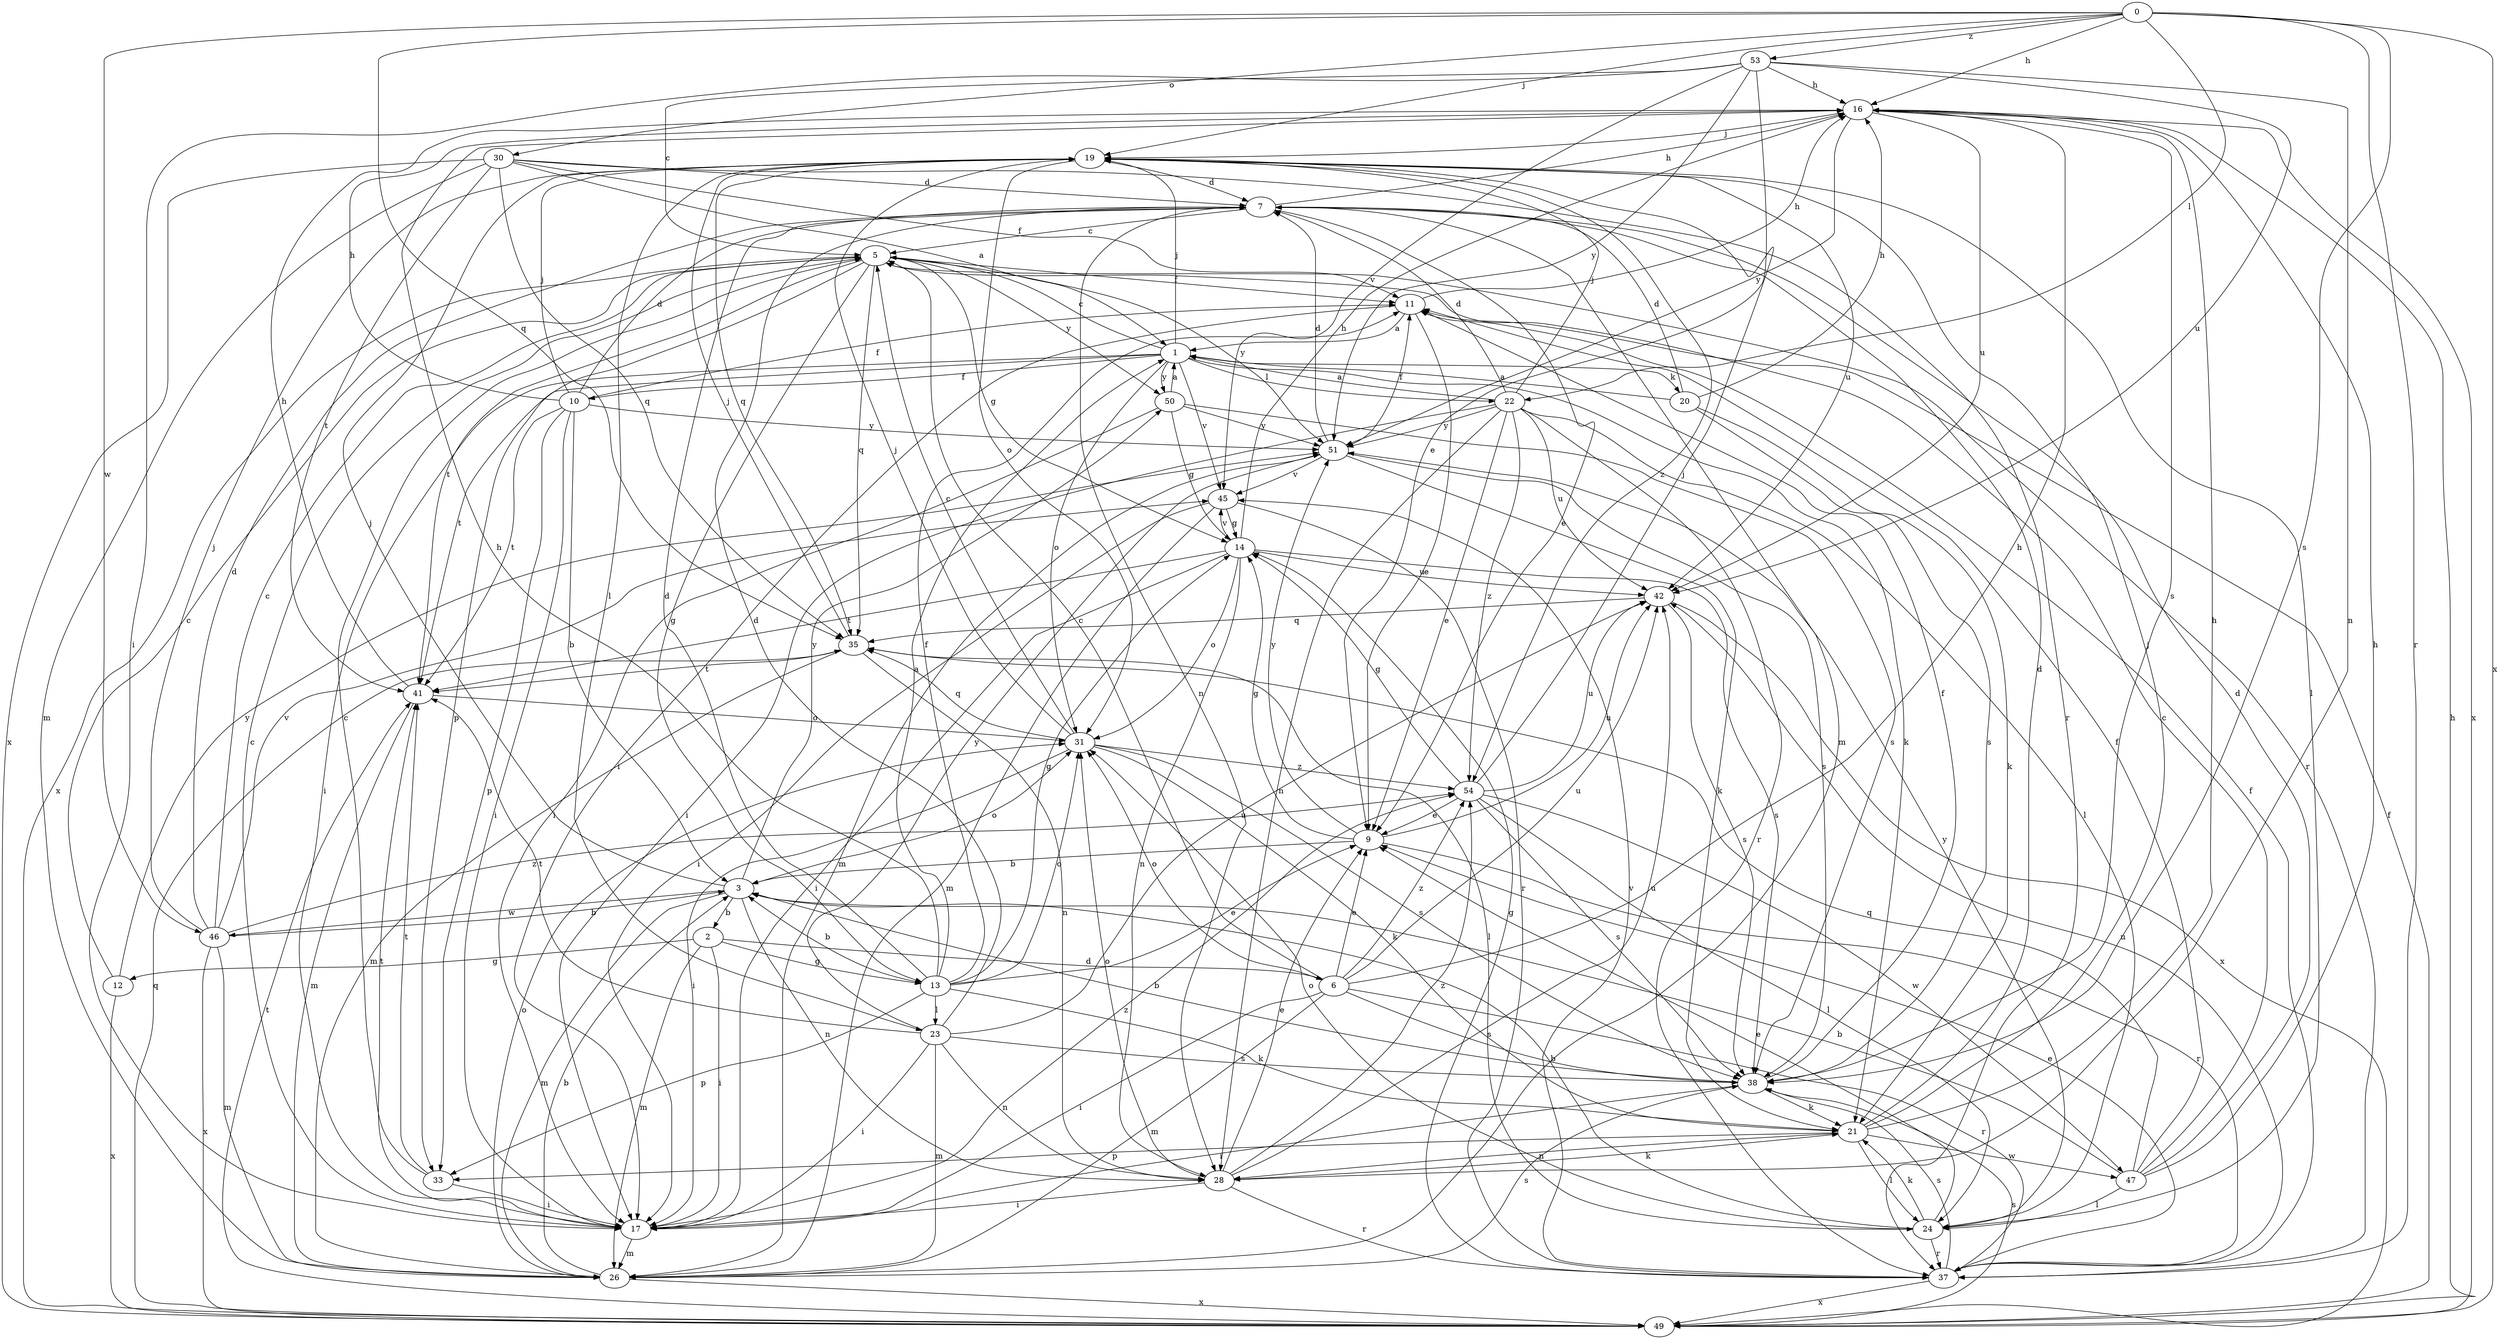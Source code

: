 strict digraph  {
0;
1;
2;
3;
5;
6;
7;
9;
10;
11;
12;
13;
14;
16;
17;
19;
20;
21;
22;
23;
24;
26;
28;
30;
31;
33;
35;
37;
38;
41;
42;
45;
46;
47;
49;
50;
51;
53;
54;
0 -> 16  [label=h];
0 -> 19  [label=j];
0 -> 22  [label=l];
0 -> 30  [label=o];
0 -> 35  [label=q];
0 -> 37  [label=r];
0 -> 38  [label=s];
0 -> 46  [label=w];
0 -> 49  [label=x];
0 -> 53  [label=z];
1 -> 5  [label=c];
1 -> 10  [label=f];
1 -> 17  [label=i];
1 -> 19  [label=j];
1 -> 20  [label=k];
1 -> 21  [label=k];
1 -> 22  [label=l];
1 -> 31  [label=o];
1 -> 41  [label=t];
1 -> 45  [label=v];
1 -> 50  [label=y];
2 -> 6  [label=d];
2 -> 12  [label=g];
2 -> 13  [label=g];
2 -> 17  [label=i];
2 -> 26  [label=m];
3 -> 2  [label=b];
3 -> 19  [label=j];
3 -> 26  [label=m];
3 -> 28  [label=n];
3 -> 31  [label=o];
3 -> 46  [label=w];
3 -> 50  [label=y];
5 -> 11  [label=f];
5 -> 13  [label=g];
5 -> 14  [label=g];
5 -> 33  [label=p];
5 -> 35  [label=q];
5 -> 37  [label=r];
5 -> 41  [label=t];
5 -> 49  [label=x];
5 -> 50  [label=y];
5 -> 51  [label=y];
6 -> 5  [label=c];
6 -> 9  [label=e];
6 -> 16  [label=h];
6 -> 17  [label=i];
6 -> 26  [label=m];
6 -> 31  [label=o];
6 -> 37  [label=r];
6 -> 38  [label=s];
6 -> 42  [label=u];
6 -> 54  [label=z];
7 -> 5  [label=c];
7 -> 9  [label=e];
7 -> 16  [label=h];
7 -> 26  [label=m];
7 -> 28  [label=n];
9 -> 3  [label=b];
9 -> 14  [label=g];
9 -> 37  [label=r];
9 -> 42  [label=u];
9 -> 51  [label=y];
10 -> 3  [label=b];
10 -> 7  [label=d];
10 -> 11  [label=f];
10 -> 16  [label=h];
10 -> 17  [label=i];
10 -> 19  [label=j];
10 -> 33  [label=p];
10 -> 41  [label=t];
10 -> 51  [label=y];
11 -> 1  [label=a];
11 -> 9  [label=e];
11 -> 16  [label=h];
11 -> 17  [label=i];
12 -> 5  [label=c];
12 -> 49  [label=x];
12 -> 51  [label=y];
13 -> 1  [label=a];
13 -> 3  [label=b];
13 -> 7  [label=d];
13 -> 9  [label=e];
13 -> 11  [label=f];
13 -> 14  [label=g];
13 -> 16  [label=h];
13 -> 21  [label=k];
13 -> 23  [label=l];
13 -> 31  [label=o];
13 -> 33  [label=p];
14 -> 16  [label=h];
14 -> 17  [label=i];
14 -> 28  [label=n];
14 -> 31  [label=o];
14 -> 38  [label=s];
14 -> 41  [label=t];
14 -> 42  [label=u];
14 -> 45  [label=v];
16 -> 19  [label=j];
16 -> 38  [label=s];
16 -> 42  [label=u];
16 -> 49  [label=x];
16 -> 51  [label=y];
17 -> 5  [label=c];
17 -> 26  [label=m];
17 -> 41  [label=t];
17 -> 54  [label=z];
19 -> 7  [label=d];
19 -> 23  [label=l];
19 -> 24  [label=l];
19 -> 31  [label=o];
19 -> 35  [label=q];
19 -> 42  [label=u];
19 -> 54  [label=z];
20 -> 1  [label=a];
20 -> 7  [label=d];
20 -> 16  [label=h];
20 -> 21  [label=k];
20 -> 38  [label=s];
21 -> 7  [label=d];
21 -> 16  [label=h];
21 -> 19  [label=j];
21 -> 24  [label=l];
21 -> 28  [label=n];
21 -> 33  [label=p];
21 -> 47  [label=w];
22 -> 1  [label=a];
22 -> 7  [label=d];
22 -> 9  [label=e];
22 -> 17  [label=i];
22 -> 19  [label=j];
22 -> 24  [label=l];
22 -> 28  [label=n];
22 -> 37  [label=r];
22 -> 42  [label=u];
22 -> 51  [label=y];
22 -> 54  [label=z];
23 -> 7  [label=d];
23 -> 17  [label=i];
23 -> 26  [label=m];
23 -> 28  [label=n];
23 -> 38  [label=s];
23 -> 41  [label=t];
23 -> 42  [label=u];
23 -> 51  [label=y];
24 -> 3  [label=b];
24 -> 9  [label=e];
24 -> 21  [label=k];
24 -> 31  [label=o];
24 -> 37  [label=r];
24 -> 51  [label=y];
26 -> 3  [label=b];
26 -> 31  [label=o];
26 -> 38  [label=s];
26 -> 49  [label=x];
28 -> 9  [label=e];
28 -> 17  [label=i];
28 -> 21  [label=k];
28 -> 31  [label=o];
28 -> 37  [label=r];
28 -> 42  [label=u];
28 -> 54  [label=z];
30 -> 1  [label=a];
30 -> 7  [label=d];
30 -> 11  [label=f];
30 -> 26  [label=m];
30 -> 35  [label=q];
30 -> 37  [label=r];
30 -> 41  [label=t];
30 -> 49  [label=x];
31 -> 5  [label=c];
31 -> 17  [label=i];
31 -> 19  [label=j];
31 -> 21  [label=k];
31 -> 35  [label=q];
31 -> 38  [label=s];
31 -> 54  [label=z];
33 -> 5  [label=c];
33 -> 17  [label=i];
33 -> 41  [label=t];
35 -> 19  [label=j];
35 -> 24  [label=l];
35 -> 26  [label=m];
35 -> 28  [label=n];
35 -> 41  [label=t];
37 -> 9  [label=e];
37 -> 11  [label=f];
37 -> 14  [label=g];
37 -> 38  [label=s];
37 -> 42  [label=u];
37 -> 45  [label=v];
37 -> 49  [label=x];
38 -> 3  [label=b];
38 -> 11  [label=f];
38 -> 17  [label=i];
38 -> 21  [label=k];
41 -> 16  [label=h];
41 -> 26  [label=m];
41 -> 31  [label=o];
42 -> 35  [label=q];
42 -> 38  [label=s];
42 -> 49  [label=x];
45 -> 14  [label=g];
45 -> 17  [label=i];
45 -> 26  [label=m];
45 -> 37  [label=r];
46 -> 3  [label=b];
46 -> 5  [label=c];
46 -> 7  [label=d];
46 -> 19  [label=j];
46 -> 26  [label=m];
46 -> 45  [label=v];
46 -> 49  [label=x];
46 -> 54  [label=z];
47 -> 3  [label=b];
47 -> 5  [label=c];
47 -> 7  [label=d];
47 -> 11  [label=f];
47 -> 16  [label=h];
47 -> 24  [label=l];
47 -> 35  [label=q];
49 -> 11  [label=f];
49 -> 16  [label=h];
49 -> 35  [label=q];
49 -> 38  [label=s];
49 -> 41  [label=t];
50 -> 1  [label=a];
50 -> 14  [label=g];
50 -> 17  [label=i];
50 -> 38  [label=s];
50 -> 51  [label=y];
51 -> 7  [label=d];
51 -> 11  [label=f];
51 -> 21  [label=k];
51 -> 26  [label=m];
51 -> 38  [label=s];
51 -> 45  [label=v];
53 -> 5  [label=c];
53 -> 9  [label=e];
53 -> 16  [label=h];
53 -> 17  [label=i];
53 -> 28  [label=n];
53 -> 42  [label=u];
53 -> 45  [label=v];
53 -> 51  [label=y];
54 -> 9  [label=e];
54 -> 14  [label=g];
54 -> 19  [label=j];
54 -> 24  [label=l];
54 -> 38  [label=s];
54 -> 42  [label=u];
54 -> 47  [label=w];
}
